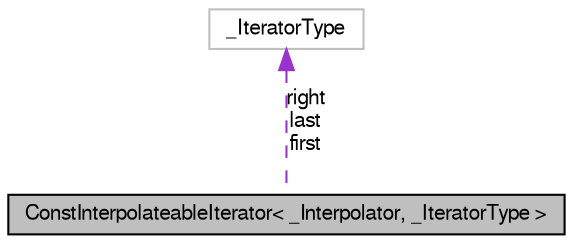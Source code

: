 digraph G
{
  edge [fontname="FreeSans",fontsize="10",labelfontname="FreeSans",labelfontsize="10"];
  node [fontname="FreeSans",fontsize="10",shape=record];
  Node1 [label="ConstInterpolateableIterator\< _Interpolator, _IteratorType \>",height=0.2,width=0.4,color="black", fillcolor="grey75", style="filled" fontcolor="black"];
  Node2 -> Node1 [dir=back,color="darkorchid3",fontsize="10",style="dashed",label="right\nlast\nfirst",fontname="FreeSans"];
  Node2 [label="_IteratorType",height=0.2,width=0.4,color="grey75", fillcolor="white", style="filled"];
}
